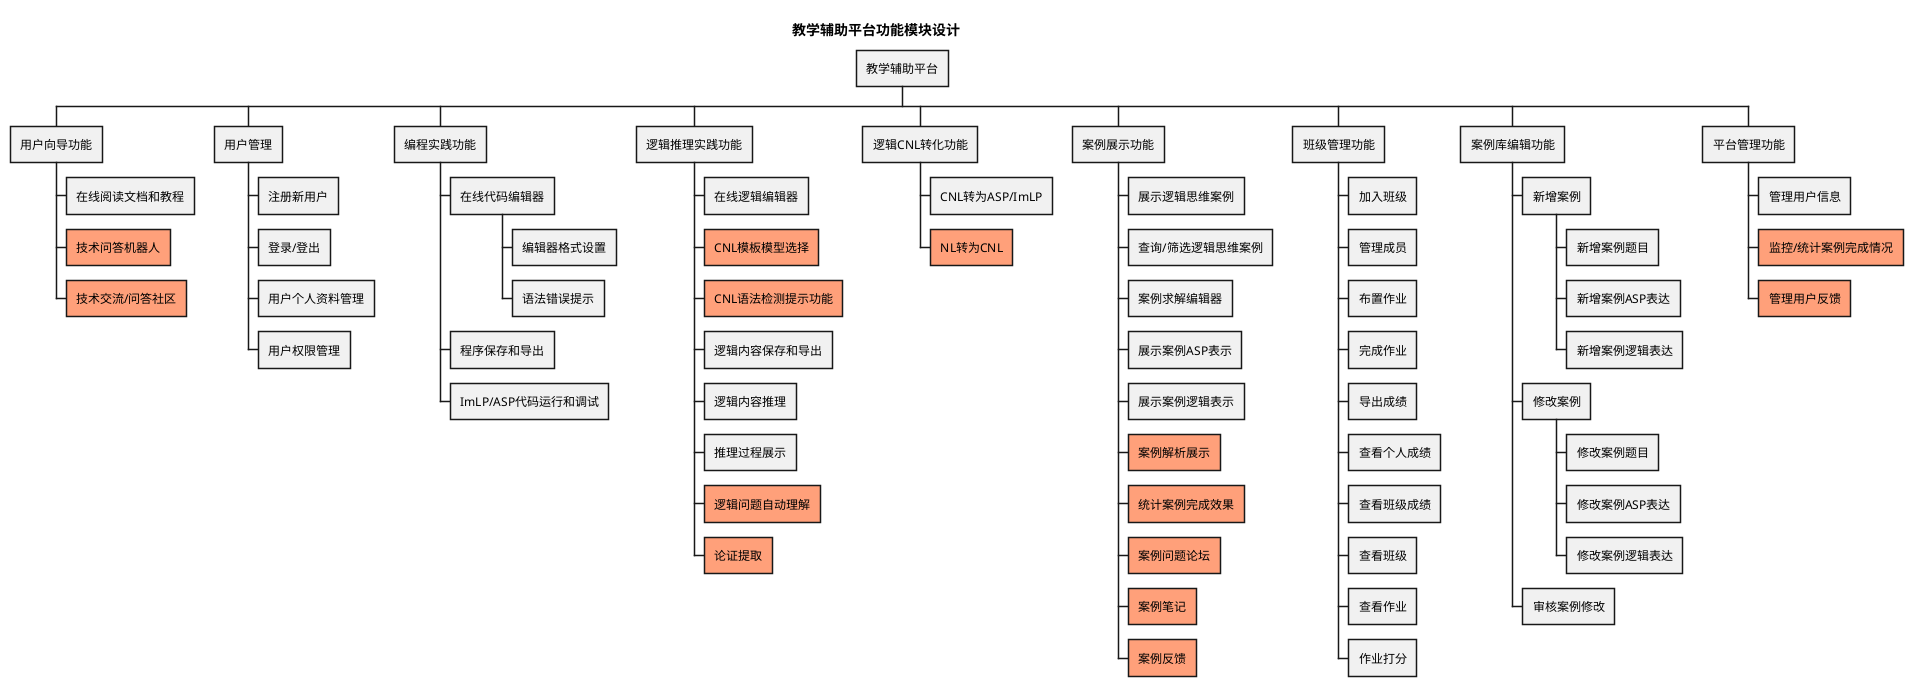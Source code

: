 @startwbs 功能模块设计
title "教学辅助平台功能模块设计"
' 提供教学辅助平台，展示逻辑思维案例，提供编辑界面，程序提交、保存、运行
' 设计和实现符合逻辑思维编程语言：友好易于使用，体现不同逻辑思维模式
' 学生使用受控自然语言（CNL），系统将其转化成ASP等逻辑语言并运行得到答案
' 建立逻辑思维案例库，训练学生逻辑思维，设计算法将其自动转为逻辑程序
' 逻辑问题自动理解和求解（机器阅读）， 构建不同思维模式算法模型

' 构建教研平台，实现如下功能:
' 1、基于 ASP、ImLP语言的问题定义提交和运行测试、调试
' 2、基于 ImLP/ASP 的定义、演绎、溯因、归纳等思维模式的构建和友好编程界面，以及说明(需要定义 ASP/ImLP的更贴近自然的逻辑的语言的语言，需要花大量时间)
' 3、调研并进行案例库建设:思维游戏、考公逻辑推理题目、医学逻辑题目、法律逻辑题目、SAT题目、……，给出原题、分类标签、结果、求解的思维过程、大模型测试结果、增删改查、可视化
' 4、学生自建案例的增删改查

+ 教学辅助平台
++ 用户向导功能
+++ 在线阅读文档和教程
+++[#LightSalmon] 技术问答机器人
+++[#LightSalmon] 技术交流/问答社区

++ 用户管理
+++ 注册新用户
+++ 登录/登出
+++ 用户个人资料管理
+++ 用户权限管理

++ 编程实践功能
+++ 在线代码编辑器
++++ 编辑器格式设置
++++ 语法错误提示
+++ 程序保存和导出
+++ ImLP/ASP代码运行和调试


++ 逻辑推理实践功能
+++ 在线逻辑编辑器
+++[#LightSalmon] CNL模板模型选择
+++[#LightSalmon] CNL语法检测提示功能
+++ 逻辑内容保存和导出
+++ 逻辑内容推理
+++ 推理过程展示
+++[#LightSalmon] 逻辑问题自动理解
+++[#LightSalmon] 论证提取

++ 逻辑CNL转化功能
+++ CNL转为ASP/ImLP
+++[#LightSalmon] NL转为CNL

++ 案例展示功能
+++ 展示逻辑思维案例
+++ 查询/筛选逻辑思维案例
+++ 案例求解编辑器
+++ 展示案例ASP表示
+++ 展示案例逻辑表示
+++[#LightSalmon] 案例解析展示
+++[#LightSalmon] 统计案例完成效果
+++[#LightSalmon] 案例问题论坛
+++[#LightSalmon] 案例笔记
+++[#LightSalmon] 案例反馈

++ 班级管理功能
+++ 加入班级
+++ 管理成员
+++ 布置作业
+++ 完成作业
+++ 导出成绩
+++ 查看个人成绩
+++ 查看班级成绩
+++ 查看班级
+++ 查看作业
+++ 作业打分

++ 案例库编辑功能
+++ 新增案例
++++ 新增案例题目
++++ 新增案例ASP表达
++++ 新增案例逻辑表达
+++ 修改案例
++++ 修改案例题目
++++ 修改案例ASP表达
++++ 修改案例逻辑表达
+++ 审核案例修改

++ 平台管理功能
+++ 管理用户信息
+++[#LightSalmon] 监控/统计案例完成情况
+++[#LightSalmon] 管理用户反馈

' caseCoder -> programCoder

' ++ 课程管理
' +++ 创建新课程
' +++ 编辑和更新课程信息
' +++ 课程分类和标签
' +++ 课程搜索和过滤
' +++ 课程评价和评论

' ++ 学习资源管理
' +++ 上传和共享学习资料
' +++ 下载和保存学习资料
' +++ 在线阅读文档和教程
' +++ 视频教程和演示

' ++ 社区互动功能
' +++ 讨论论坛和社交平台
' +++ 用户间私信和通知
' +++ 问答功能和知识共享
' +++ 点赞和收藏功能

' ++ 学习进度和成绩管理功能
' +++ 课程学习进度跟踪
' +++ 学习计划和提醒功能
' +++ 作业和考试成绩管理
' +++ 学习证书和徽章颁发

@endwbs

@startwbs 功能模块划分
title "教学辅助平台功能模块划分"
' 提供教学辅助平台，展示逻辑思维案例，提供编辑界面，程序提交、保存、运行
' 设计和实现符合逻辑思维编程语言：友好易于使用，体现不同逻辑思维模式
' 学生使用受控自然语言（CNL），系统将其转化成ASP等逻辑语言并运行得到答案
' 建立逻辑思维案例库，训练学生逻辑思维，设计算法将其自动转为逻辑程序
' 逻辑问题自动理解和求解（机器阅读）， 构建不同思维模式算法模型

' 构建教研平台，实现如下功能:
' 1、基于 ASP、ImLP语言的问题定义提交和运行测试、调试
' 2、基于 ImLP/ASP 的定义、演绎、溯因、归纳等思维模式的构建和友好编程界面，以及说明(需要定义 ASP/ImLP的更贴近自然的逻辑的语言的语言，需要花大量时间)
' 3、调研并进行案例库建设:思维游戏、考公逻辑推理题目、医学逻辑题目、法律逻辑题目、SAT题目、……，给出原题、分类标签、结果、求解的思维过程、大模型测试结果、增删改查、可视化
' 4、学生自建案例的增删改查

+ 教学辅助平台
++ 用户向导功能


++ 用户管理


++ 编程实践功能



++ 逻辑推理实践功能


++ 逻辑CNL转化功能


++ 案例展示功能


++ 案例库编辑功能


++ 平台管理功能


' caseCoder -> programCoder

' ++ 课程管理
' +++ 创建新课程
' +++ 编辑和更新课程信息
' +++ 课程分类和标签
' +++ 课程搜索和过滤
' +++ 课程评价和评论

' ++ 学习资源管理
' +++ 上传和共享学习资料
' +++ 下载和保存学习资料
' +++ 在线阅读文档和教程
' +++ 视频教程和演示

' ++ 社区互动功能
' +++ 讨论论坛和社交平台
' +++ 用户间私信和通知
' +++ 问答功能和知识共享
' +++ 点赞和收藏功能

' ++ 学习进度和成绩管理功能
' +++ 课程学习进度跟踪
' +++ 学习计划和提醒功能
' +++ 作业和考试成绩管理
' +++ 学习证书和徽章颁发

@endwbs


@startmindmap 功能模块设计（横向）
title "教学辅助平台功能模块设计"

' skinparam linetype ortho
skinparam linetype ortho



' 提供教学辅助平台，展示逻辑思维案例，提供编辑界面，程序提交、保存、运行
' 设计和实现符合逻辑思维编程语言：友好易于使用，体现不同逻辑思维模式
' 学生使用受控自然语言（CNL），系统将其转化成ASP等逻辑语言并运行得到答案
' 建立逻辑思维案例库，训练学生逻辑思维，设计算法将其自动转为逻辑程序
' 逻辑问题自动理解和求解（机器阅读）， 构建不同思维模式算法模型

' 构建教研平台，实现如下功能:
' 1、基于 ASP、ImLP语言的问题定义提交和运行测试、调试
' 2、基于 ImLP/ASP 的定义、演绎、溯因、归纳等思维模式的构建和友好编程界面，以及说明(需要定义 ASP/ImLP的更贴近自然的逻辑的语言的语言，需要花大量时间)
' 3、调研并进行案例库建设:思维游戏、考公逻辑推理题目、医学逻辑题目、法律逻辑题目、SAT题目、……，给出原题、分类标签、结果、求解的思维过程、大模型测试结果、增删改查、可视化
' 4、学生自建案例的增删改查

<style>
node {
    RoundCorner 0
}

</style>

+ 教学辅助平台
++ 用户向导功能
+++ 在线阅读文档和教程
+++[#LightSalmon] 技术问答机器人
+++[#LightSalmon] 技术交流/问答社区

++ 用户管理
+++ 注册新用户
+++ 登录/登出
+++ 用户个人资料管理
+++ 用户权限管理

++ 编程实践功能
+++ 在线代码编辑器
++++ 编辑器格式设置
++++ 语法错误提示
+++ 程序保存和导出
+++ ImLP/ASP代码运行和调试


++ 逻辑推理实践功能
+++ 在线逻辑编辑器
+++[#LightSalmon] CNL模板模型选择
+++[#LightSalmon] CNL语法检测提示功能
+++ 逻辑内容保存和导出
+++ 逻辑内容推理
+++ 推理过程展示
+++[#LightSalmon] 逻辑问题自动理解
+++[#LightSalmon] 论证提取

++ 逻辑CNL转化功能
+++ CNL转为ASP/ImLP
+++[#LightSalmon] NL转为CNL

++ 案例展示功能
+++ 展示逻辑思维案例
+++ 查询/筛选逻辑思维案例
+++ 案例求解编辑器
+++ 展示案例ASP表示
+++ 展示案例逻辑表示
+++[#LightSalmon] 案例解析展示
+++[#LightSalmon] 统计案例完成效果
+++[#LightSalmon] 案例问题论坛
+++[#LightSalmon] 案例笔记
+++[#LightSalmon] 案例反馈

++ 案例库编辑功能
+++ 新增案例
++++ 新增案例题目
++++ 新增案例ASP表达
++++ 新增案例逻辑表达
+++ 修改案例
++++ 修改案例题目
++++ 修改案例ASP表达
++++ 修改案例逻辑表达
+++ 审核案例修改

++ 平台管理功能
+++ 管理用户信息
+++[#LightSalmon] 监控/统计案例完成情况
+++[#LightSalmon] 管理用户反馈

' caseCoder -> programCoder

' ++ 课程管理
' +++ 创建新课程
' +++ 编辑和更新课程信息
' +++ 课程分类和标签
' +++ 课程搜索和过滤
' +++ 课程评价和评论

' ++ 学习资源管理
' +++ 上传和共享学习资料
' +++ 下载和保存学习资料
' +++ 在线阅读文档和教程
' +++ 视频教程和演示

' ++ 社区互动功能
' +++ 讨论论坛和社交平台
' +++ 用户间私信和通知
' +++ 问答功能和知识共享
' +++ 点赞和收藏功能

' ++ 学习进度和成绩管理功能
' +++ 课程学习进度跟踪
' +++ 学习计划和提醒功能
' +++ 作业和考试成绩管理
' +++ 学习证书和徽章颁发

@endmindmap

@startwbs 功能模块设计(删减)
title "教学辅助平台功能模块设计"
' 提供教学辅助平台，展示逻辑思维案例，提供编辑界面，程序提交、保存、运行
' 设计和实现符合逻辑思维编程语言：友好易于使用，体现不同逻辑思维模式
' 学生使用受控自然语言（CNL），系统将其转化成ASP等逻辑语言并运行得到答案
' 建立逻辑思维案例库，训练学生逻辑思维，设计算法将其自动转为逻辑程序
' 逻辑问题自动理解和求解（机器阅读）， 构建不同思维模式算法模型

' 构建教研平台，实现如下功能:
' 1、基于 ASP、ImLP语言的问题定义提交和运行测试、调试
' 2、基于 ImLP/ASP 的定义、演绎、溯因、归纳等思维模式的构建和友好编程界面，以及说明(需要定义 ASP/ImLP的更贴近自然的逻辑的语言的语言，需要花大量时间)
' 3、调研并进行案例库建设:思维游戏、考公逻辑推理题目、医学逻辑题目、法律逻辑题目、SAT题目、……，给出原题、分类标签、结果、求解的思维过程、大模型测试结果、增删改查、可视化
' 4、学生自建案例的增删改查

+ 教学辅助平台
++ 用户向导功能
+++ 在线阅读文档和教程
+++ 技术交流/问答社区

++ 用户管理
+++ 注册新用户
+++ 登录/登出
+++ 用户个人资料管理
+++ 用户权限管理

++ 编程实践功能
+++ 在线代码编辑器
+++ 程序保存和导出
+++ ImLP/ASP代码运行和调试


++ 逻辑推理实践功能
+++ 在线逻辑编辑器
+++ CNL模板模型选择
+++ 逻辑内容保存和导出
+++ 逻辑内容推理
+++ 推理过程展示


++ 逻辑CNL转化功能
+++ CNL转为ASP/ImLP/AF

++ 班级管理功能
+++ 创建班级
+++ 加入班级
+++ 布置作业
+++ 完成作业
+++ 作业打分
+++ 导出班级成绩
+++ 查看个人成绩
+++ 查看班级成绩


++ 案例展示功能
+++ 展示逻辑思维案例
+++ 查询/筛选逻辑思维案例
+++ 案例求解编辑器
+++ 展示案例ASP表示
+++ 展示案例逻辑表示
+++ 统计案例完成效果
+++ 案例问题论坛
+++ 案例笔记
+++ 案例反馈

++ 案例库编辑功能
+++ 新增案例
+++ 修改案例
+++ 审核案例修改

++ 平台管理功能
+++ 管理用户信息
+++ 监控/统计案例完成情况
+++ 管理用户反馈

' caseCoder -> programCoder

' ++ 课程管理
' +++ 创建新课程
' +++ 编辑和更新课程信息
' +++ 课程分类和标签
' +++ 课程搜索和过滤
' +++ 课程评价和评论

' ++ 学习资源管理
' +++ 上传和共享学习资料
' +++ 下载和保存学习资料
' +++ 在线阅读文档和教程
' +++ 视频教程和演示

' ++ 社区互动功能
' +++ 讨论论坛和社交平台
' +++ 用户间私信和通知
' +++ 问答功能和知识共享
' +++ 点赞和收藏功能

' ++ 学习进度和成绩管理功能
' +++ 课程学习进度跟踪
' +++ 学习计划和提醒功能
' +++ 作业和考试成绩管理
' +++ 学习证书和徽章颁发

@endwbs